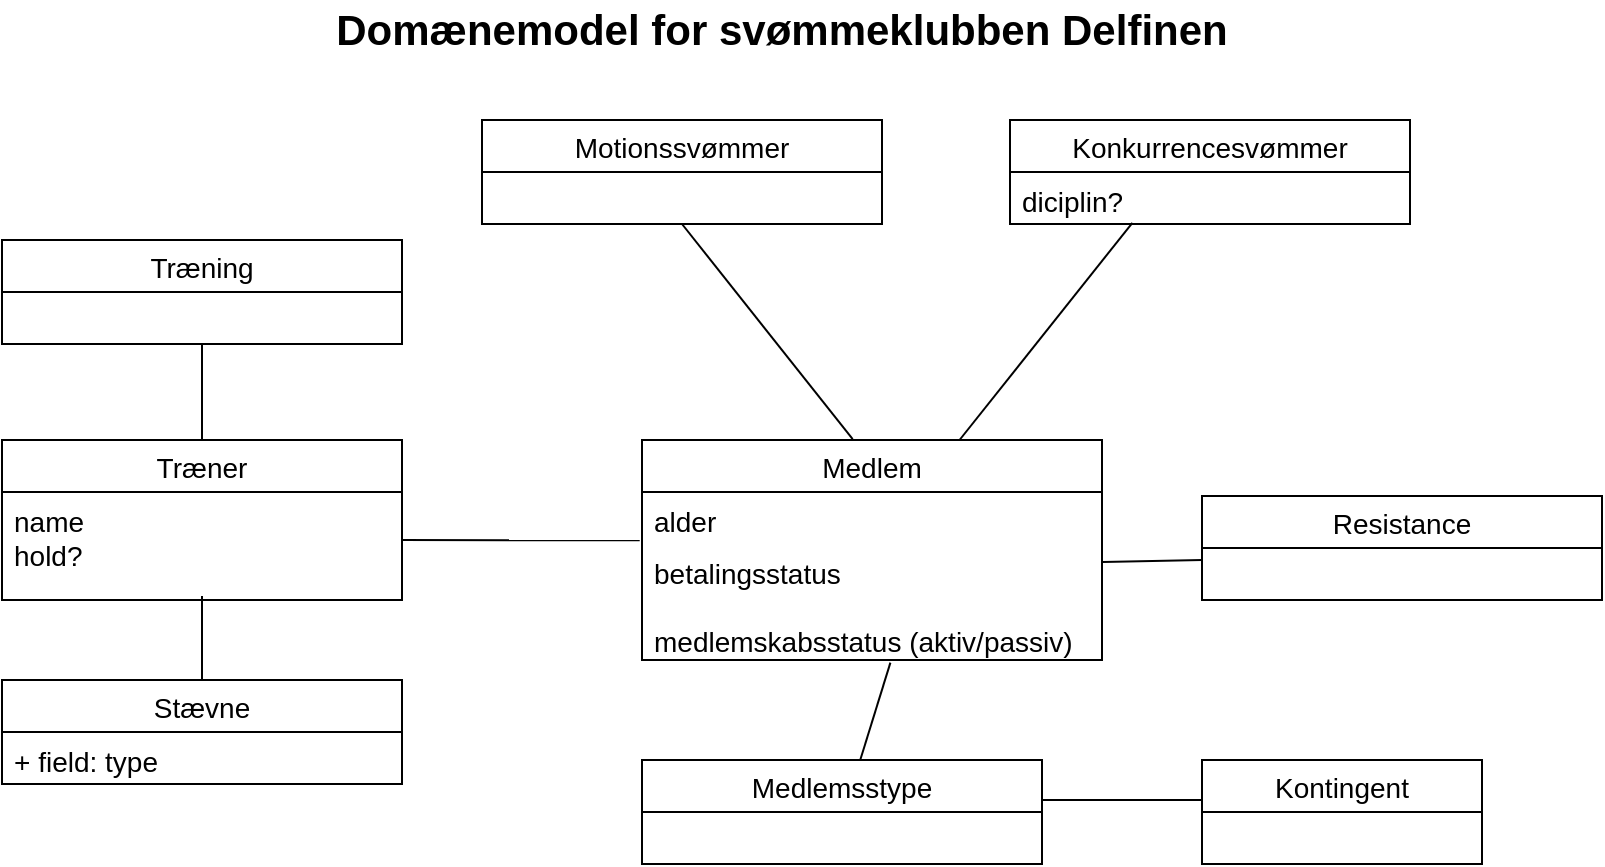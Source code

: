<mxfile version="17.4.6" type="github">
  <diagram id="zMRvXG-4EBzOyceTgzDw" name="Page-1">
    <mxGraphModel dx="974" dy="851" grid="1" gridSize="10" guides="1" tooltips="1" connect="1" arrows="1" fold="1" page="1" pageScale="1" pageWidth="1169" pageHeight="1654" math="0" shadow="0">
      <root>
        <mxCell id="0" />
        <mxCell id="1" parent="0" />
        <mxCell id="PNjyXfOIIn4o3SOPxnzG-1" value="Motionssvømmer" style="swimlane;fontStyle=0;childLayout=stackLayout;horizontal=1;startSize=26;fillColor=none;horizontalStack=0;resizeParent=1;resizeParentMax=0;resizeLast=0;collapsible=1;marginBottom=0;fontSize=14;" vertex="1" parent="1">
          <mxGeometry x="320" y="120" width="200" height="52" as="geometry" />
        </mxCell>
        <mxCell id="PNjyXfOIIn4o3SOPxnzG-5" value="Træning" style="swimlane;fontStyle=0;childLayout=stackLayout;horizontal=1;startSize=26;fillColor=none;horizontalStack=0;resizeParent=1;resizeParentMax=0;resizeLast=0;collapsible=1;marginBottom=0;fontSize=14;" vertex="1" parent="1">
          <mxGeometry x="80" y="180" width="200" height="52" as="geometry" />
        </mxCell>
        <mxCell id="PNjyXfOIIn4o3SOPxnzG-9" value="Konkurrencesvømmer" style="swimlane;fontStyle=0;childLayout=stackLayout;horizontal=1;startSize=26;fillColor=none;horizontalStack=0;resizeParent=1;resizeParentMax=0;resizeLast=0;collapsible=1;marginBottom=0;fontSize=14;" vertex="1" parent="1">
          <mxGeometry x="584" y="120" width="200" height="52" as="geometry" />
        </mxCell>
        <mxCell id="PNjyXfOIIn4o3SOPxnzG-10" value="diciplin?" style="text;strokeColor=none;fillColor=none;align=left;verticalAlign=top;spacingLeft=4;spacingRight=4;overflow=hidden;rotatable=0;points=[[0,0.5],[1,0.5]];portConstraint=eastwest;fontSize=14;" vertex="1" parent="PNjyXfOIIn4o3SOPxnzG-9">
          <mxGeometry y="26" width="200" height="26" as="geometry" />
        </mxCell>
        <mxCell id="PNjyXfOIIn4o3SOPxnzG-15" value="Træner" style="swimlane;fontStyle=0;childLayout=stackLayout;horizontal=1;startSize=26;fillColor=none;horizontalStack=0;resizeParent=1;resizeParentMax=0;resizeLast=0;collapsible=1;marginBottom=0;fontSize=14;" vertex="1" parent="1">
          <mxGeometry x="80" y="280" width="200" height="80" as="geometry" />
        </mxCell>
        <mxCell id="PNjyXfOIIn4o3SOPxnzG-16" value="name&#xa;hold?" style="text;strokeColor=none;fillColor=none;align=left;verticalAlign=top;spacingLeft=4;spacingRight=4;overflow=hidden;rotatable=0;points=[[0,0.5],[1,0.5]];portConstraint=eastwest;fontSize=14;" vertex="1" parent="PNjyXfOIIn4o3SOPxnzG-15">
          <mxGeometry y="26" width="200" height="54" as="geometry" />
        </mxCell>
        <mxCell id="PNjyXfOIIn4o3SOPxnzG-19" value="Medlem" style="swimlane;fontStyle=0;childLayout=stackLayout;horizontal=1;startSize=26;fillColor=none;horizontalStack=0;resizeParent=1;resizeParentMax=0;resizeLast=0;collapsible=1;marginBottom=0;fontSize=14;" vertex="1" parent="1">
          <mxGeometry x="400" y="280" width="230" height="110" as="geometry" />
        </mxCell>
        <mxCell id="PNjyXfOIIn4o3SOPxnzG-20" value="alder" style="text;strokeColor=none;fillColor=none;align=left;verticalAlign=top;spacingLeft=4;spacingRight=4;overflow=hidden;rotatable=0;points=[[0,0.5],[1,0.5]];portConstraint=eastwest;fontSize=14;" vertex="1" parent="PNjyXfOIIn4o3SOPxnzG-19">
          <mxGeometry y="26" width="230" height="26" as="geometry" />
        </mxCell>
        <mxCell id="PNjyXfOIIn4o3SOPxnzG-22" value="betalingsstatus&#xa;&#xa;medlemskabsstatus (aktiv/passiv)&#xa;" style="text;strokeColor=none;fillColor=none;align=left;verticalAlign=top;spacingLeft=4;spacingRight=4;overflow=hidden;rotatable=0;points=[[0,0.5],[1,0.5]];portConstraint=eastwest;fontSize=14;" vertex="1" parent="PNjyXfOIIn4o3SOPxnzG-19">
          <mxGeometry y="52" width="230" height="58" as="geometry" />
        </mxCell>
        <mxCell id="PNjyXfOIIn4o3SOPxnzG-23" value="Resistance" style="swimlane;fontStyle=0;childLayout=stackLayout;horizontal=1;startSize=26;fillColor=none;horizontalStack=0;resizeParent=1;resizeParentMax=0;resizeLast=0;collapsible=1;marginBottom=0;fontSize=14;" vertex="1" parent="1">
          <mxGeometry x="680" y="308" width="200" height="52" as="geometry" />
        </mxCell>
        <mxCell id="PNjyXfOIIn4o3SOPxnzG-27" value="Stævne" style="swimlane;fontStyle=0;childLayout=stackLayout;horizontal=1;startSize=26;fillColor=none;horizontalStack=0;resizeParent=1;resizeParentMax=0;resizeLast=0;collapsible=1;marginBottom=0;fontSize=14;" vertex="1" parent="1">
          <mxGeometry x="80" y="400" width="200" height="52" as="geometry" />
        </mxCell>
        <mxCell id="PNjyXfOIIn4o3SOPxnzG-28" value="+ field: type" style="text;strokeColor=none;fillColor=none;align=left;verticalAlign=top;spacingLeft=4;spacingRight=4;overflow=hidden;rotatable=0;points=[[0,0.5],[1,0.5]];portConstraint=eastwest;fontSize=14;" vertex="1" parent="PNjyXfOIIn4o3SOPxnzG-27">
          <mxGeometry y="26" width="200" height="26" as="geometry" />
        </mxCell>
        <mxCell id="PNjyXfOIIn4o3SOPxnzG-31" value="Medlemsstype" style="swimlane;fontStyle=0;childLayout=stackLayout;horizontal=1;startSize=26;fillColor=none;horizontalStack=0;resizeParent=1;resizeParentMax=0;resizeLast=0;collapsible=1;marginBottom=0;fontSize=14;" vertex="1" parent="1">
          <mxGeometry x="400" y="440" width="200" height="52" as="geometry" />
        </mxCell>
        <mxCell id="PNjyXfOIIn4o3SOPxnzG-35" value="Kontingent" style="swimlane;fontStyle=0;childLayout=stackLayout;horizontal=1;startSize=26;fillColor=none;horizontalStack=0;resizeParent=1;resizeParentMax=0;resizeLast=0;collapsible=1;marginBottom=0;fontSize=14;" vertex="1" parent="1">
          <mxGeometry x="680" y="440" width="140" height="52" as="geometry" />
        </mxCell>
        <mxCell id="PNjyXfOIIn4o3SOPxnzG-39" value="Domænemodel for svømmeklubben Delfinen" style="text;align=center;fontStyle=1;verticalAlign=middle;spacingLeft=3;spacingRight=3;strokeColor=none;rotatable=0;points=[[0,0.5],[1,0.5]];portConstraint=eastwest;fontSize=21;" vertex="1" parent="1">
          <mxGeometry x="430" y="60" width="80" height="26" as="geometry" />
        </mxCell>
        <mxCell id="PNjyXfOIIn4o3SOPxnzG-42" value="" style="endArrow=none;html=1;rounded=0;exitX=0.458;exitY=-0.004;exitDx=0;exitDy=0;exitPerimeter=0;entryX=0.5;entryY=1;entryDx=0;entryDy=0;fontSize=14;" edge="1" parent="1" source="PNjyXfOIIn4o3SOPxnzG-19" target="PNjyXfOIIn4o3SOPxnzG-1">
          <mxGeometry width="50" height="50" relative="1" as="geometry">
            <mxPoint x="440" y="222" as="sourcePoint" />
            <mxPoint x="490" y="172" as="targetPoint" />
          </mxGeometry>
        </mxCell>
        <mxCell id="PNjyXfOIIn4o3SOPxnzG-43" value="" style="endArrow=none;html=1;rounded=0;entryX=0.306;entryY=0.977;entryDx=0;entryDy=0;entryPerimeter=0;fontSize=14;" edge="1" parent="1" source="PNjyXfOIIn4o3SOPxnzG-19" target="PNjyXfOIIn4o3SOPxnzG-10">
          <mxGeometry width="50" height="50" relative="1" as="geometry">
            <mxPoint x="681.6" y="267.56" as="sourcePoint" />
            <mxPoint x="650" y="170" as="targetPoint" />
          </mxGeometry>
        </mxCell>
        <mxCell id="PNjyXfOIIn4o3SOPxnzG-44" value="" style="endArrow=none;html=1;rounded=0;fontSize=14;exitX=1.002;exitY=0.155;exitDx=0;exitDy=0;exitPerimeter=0;" edge="1" parent="1" source="PNjyXfOIIn4o3SOPxnzG-22">
          <mxGeometry width="50" height="50" relative="1" as="geometry">
            <mxPoint x="600" y="344" as="sourcePoint" />
            <mxPoint x="680" y="340" as="targetPoint" />
          </mxGeometry>
        </mxCell>
        <mxCell id="PNjyXfOIIn4o3SOPxnzG-45" value="" style="endArrow=none;html=1;rounded=0;fontSize=14;entryX=-0.005;entryY=0.93;entryDx=0;entryDy=0;entryPerimeter=0;" edge="1" parent="1" target="PNjyXfOIIn4o3SOPxnzG-20">
          <mxGeometry width="50" height="50" relative="1" as="geometry">
            <mxPoint x="280" y="330" as="sourcePoint" />
            <mxPoint x="400" y="320" as="targetPoint" />
          </mxGeometry>
        </mxCell>
        <mxCell id="PNjyXfOIIn4o3SOPxnzG-46" value="" style="endArrow=none;html=1;rounded=0;exitX=0.5;exitY=0;exitDx=0;exitDy=0;fontSize=14;" edge="1" parent="1" source="PNjyXfOIIn4o3SOPxnzG-15">
          <mxGeometry width="50" height="50" relative="1" as="geometry">
            <mxPoint x="130" y="282" as="sourcePoint" />
            <mxPoint x="180" y="232" as="targetPoint" />
          </mxGeometry>
        </mxCell>
        <mxCell id="PNjyXfOIIn4o3SOPxnzG-47" value="" style="endArrow=none;html=1;rounded=0;exitX=0.5;exitY=0;exitDx=0;exitDy=0;fontSize=14;" edge="1" parent="1" source="PNjyXfOIIn4o3SOPxnzG-27">
          <mxGeometry width="50" height="50" relative="1" as="geometry">
            <mxPoint x="130" y="408" as="sourcePoint" />
            <mxPoint x="180" y="358" as="targetPoint" />
          </mxGeometry>
        </mxCell>
        <mxCell id="PNjyXfOIIn4o3SOPxnzG-48" value="" style="endArrow=none;html=1;rounded=0;entryX=0.546;entryY=-0.005;entryDx=0;entryDy=0;entryPerimeter=0;exitX=0.54;exitY=1.023;exitDx=0;exitDy=0;exitPerimeter=0;fontSize=14;" edge="1" parent="1" source="PNjyXfOIIn4o3SOPxnzG-22" target="PNjyXfOIIn4o3SOPxnzG-31">
          <mxGeometry width="50" height="50" relative="1" as="geometry">
            <mxPoint x="450" y="400" as="sourcePoint" />
            <mxPoint x="500" y="350" as="targetPoint" />
          </mxGeometry>
        </mxCell>
        <mxCell id="PNjyXfOIIn4o3SOPxnzG-49" value="" style="endArrow=none;html=1;rounded=0;fontSize=14;" edge="1" parent="1">
          <mxGeometry width="50" height="50" relative="1" as="geometry">
            <mxPoint x="600" y="460" as="sourcePoint" />
            <mxPoint x="680" y="460" as="targetPoint" />
          </mxGeometry>
        </mxCell>
      </root>
    </mxGraphModel>
  </diagram>
</mxfile>
